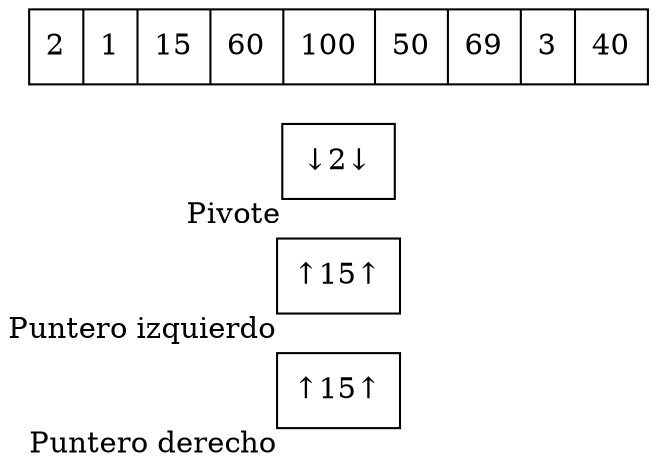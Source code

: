 digraph G{ node [shape = record ];
 rankdir=LR;puntDer[label="↑15↑" xlabel="Puntero derecho" pos = "12,0!"]
puntIzq[label="↑15↑" xlabel="Puntero izquierdo" pos = "8,0!"]
pivote[label="↓2↓" xlabel ="Pivote" pos = "10,2!"]
X[label="{ 2|1|15|60|100|50|69|3|40}" pos = "10,1!" ]}
